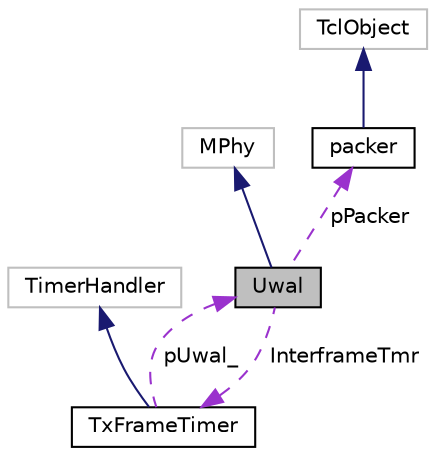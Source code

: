 digraph "Uwal"
{
 // LATEX_PDF_SIZE
  edge [fontname="Helvetica",fontsize="10",labelfontname="Helvetica",labelfontsize="10"];
  node [fontname="Helvetica",fontsize="10",shape=record];
  Node1 [label="Uwal",height=0.2,width=0.4,color="black", fillcolor="grey75", style="filled", fontcolor="black",tooltip="The main class implementing the module used to implement the adaptation layer between ns2/NS-Miracle ..."];
  Node2 -> Node1 [dir="back",color="midnightblue",fontsize="10",style="solid",fontname="Helvetica"];
  Node2 [label="MPhy",height=0.2,width=0.4,color="grey75", fillcolor="white", style="filled",tooltip=" "];
  Node3 -> Node1 [dir="back",color="darkorchid3",fontsize="10",style="dashed",label=" InterframeTmr" ,fontname="Helvetica"];
  Node3 [label="TxFrameTimer",height=0.2,width=0.4,color="black", fillcolor="white", style="filled",URL="$classTxFrameTimer.html",tooltip="The class used by Uwal to handle simulator's event expirations; it is exploited to schedule the sendD..."];
  Node4 -> Node3 [dir="back",color="midnightblue",fontsize="10",style="solid",fontname="Helvetica"];
  Node4 [label="TimerHandler",height=0.2,width=0.4,color="grey75", fillcolor="white", style="filled",tooltip=" "];
  Node1 -> Node3 [dir="back",color="darkorchid3",fontsize="10",style="dashed",label=" pUwal_" ,fontname="Helvetica"];
  Node5 -> Node1 [dir="back",color="darkorchid3",fontsize="10",style="dashed",label=" pPacker" ,fontname="Helvetica"];
  Node5 [label="packer",height=0.2,width=0.4,color="black", fillcolor="white", style="filled",URL="$classpacker.html",tooltip="Class exploited by the Uwal module to map an NS-Miracle packet into a bit stream, and vice-versa."];
  Node6 -> Node5 [dir="back",color="midnightblue",fontsize="10",style="solid",fontname="Helvetica"];
  Node6 [label="TclObject",height=0.2,width=0.4,color="grey75", fillcolor="white", style="filled",tooltip=" "];
}
